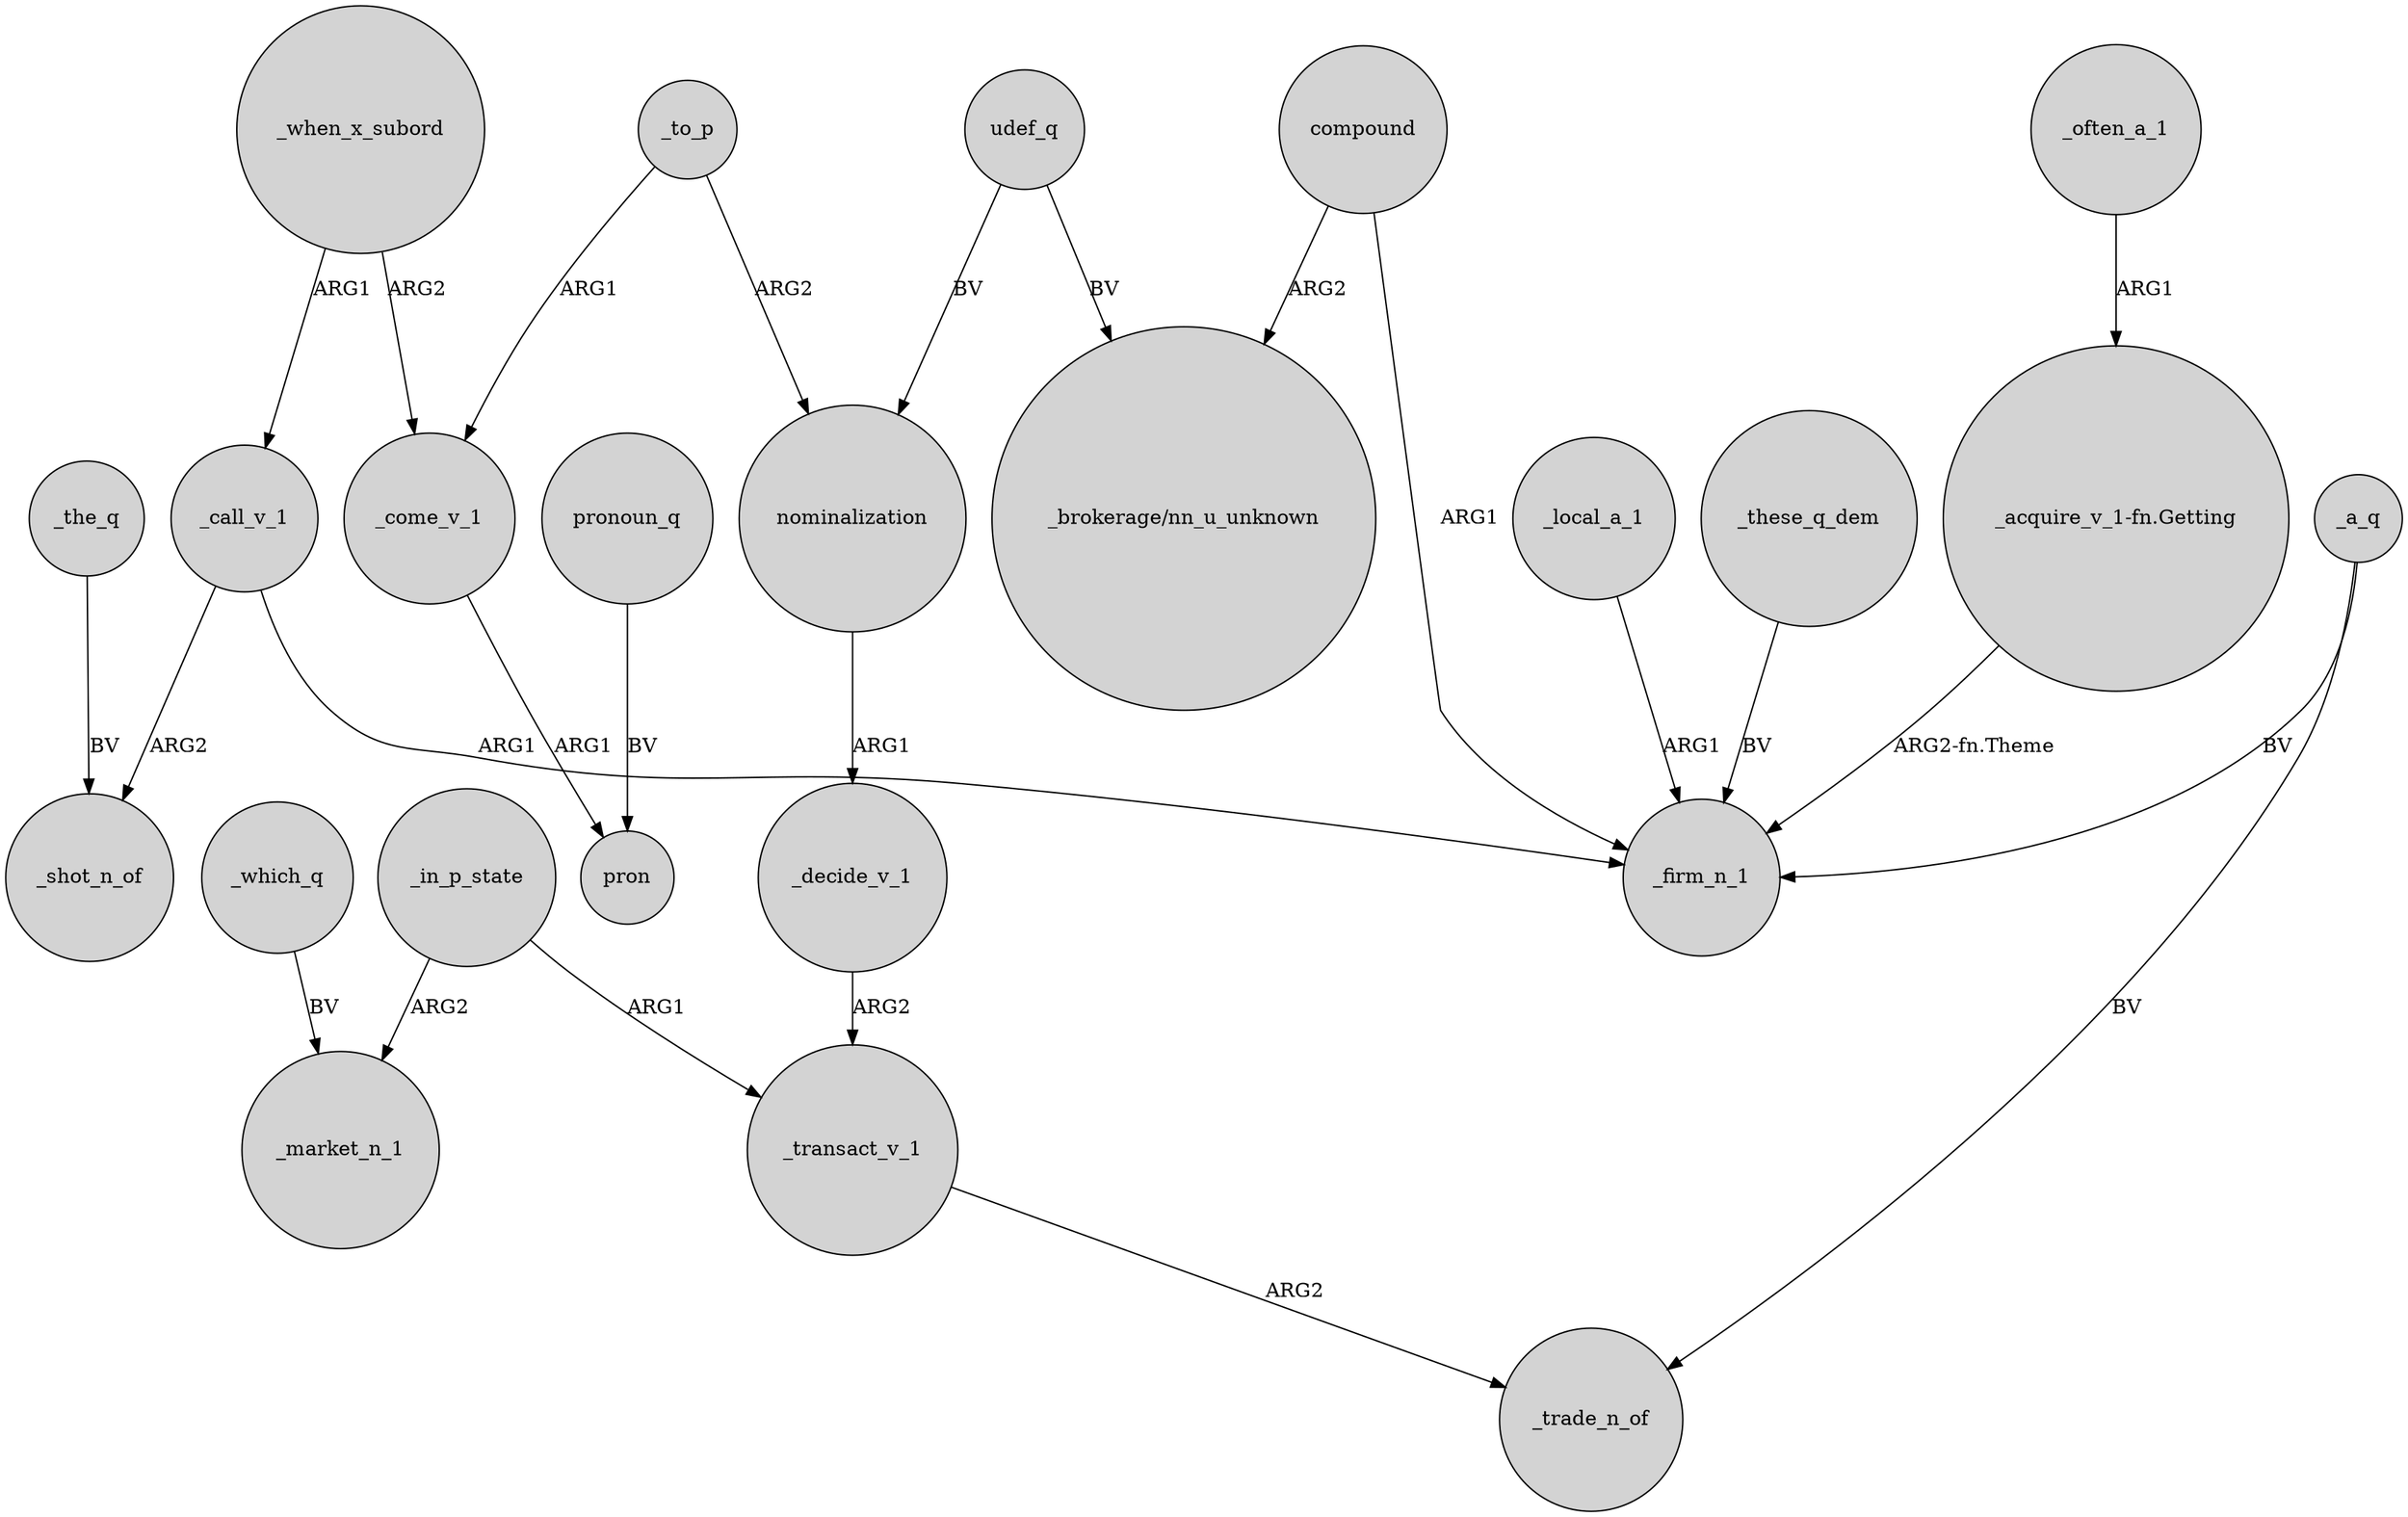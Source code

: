 digraph {
	node [shape=circle style=filled]
	nominalization -> _decide_v_1 [label=ARG1]
	_call_v_1 -> _firm_n_1 [label=ARG1]
	_to_p -> _come_v_1 [label=ARG1]
	_transact_v_1 -> _trade_n_of [label=ARG2]
	_call_v_1 -> _shot_n_of [label=ARG2]
	_often_a_1 -> "_acquire_v_1-fn.Getting" [label=ARG1]
	_a_q -> _firm_n_1 [label=BV]
	_local_a_1 -> _firm_n_1 [label=ARG1]
	compound -> "_brokerage/nn_u_unknown" [label=ARG2]
	_decide_v_1 -> _transact_v_1 [label=ARG2]
	_in_p_state -> _transact_v_1 [label=ARG1]
	_a_q -> _trade_n_of [label=BV]
	_when_x_subord -> _call_v_1 [label=ARG1]
	udef_q -> "_brokerage/nn_u_unknown" [label=BV]
	pronoun_q -> pron [label=BV]
	_come_v_1 -> pron [label=ARG1]
	"_acquire_v_1-fn.Getting" -> _firm_n_1 [label="ARG2-fn.Theme"]
	_in_p_state -> _market_n_1 [label=ARG2]
	_the_q -> _shot_n_of [label=BV]
	_to_p -> nominalization [label=ARG2]
	_when_x_subord -> _come_v_1 [label=ARG2]
	compound -> _firm_n_1 [label=ARG1]
	udef_q -> nominalization [label=BV]
	_which_q -> _market_n_1 [label=BV]
	_these_q_dem -> _firm_n_1 [label=BV]
}
